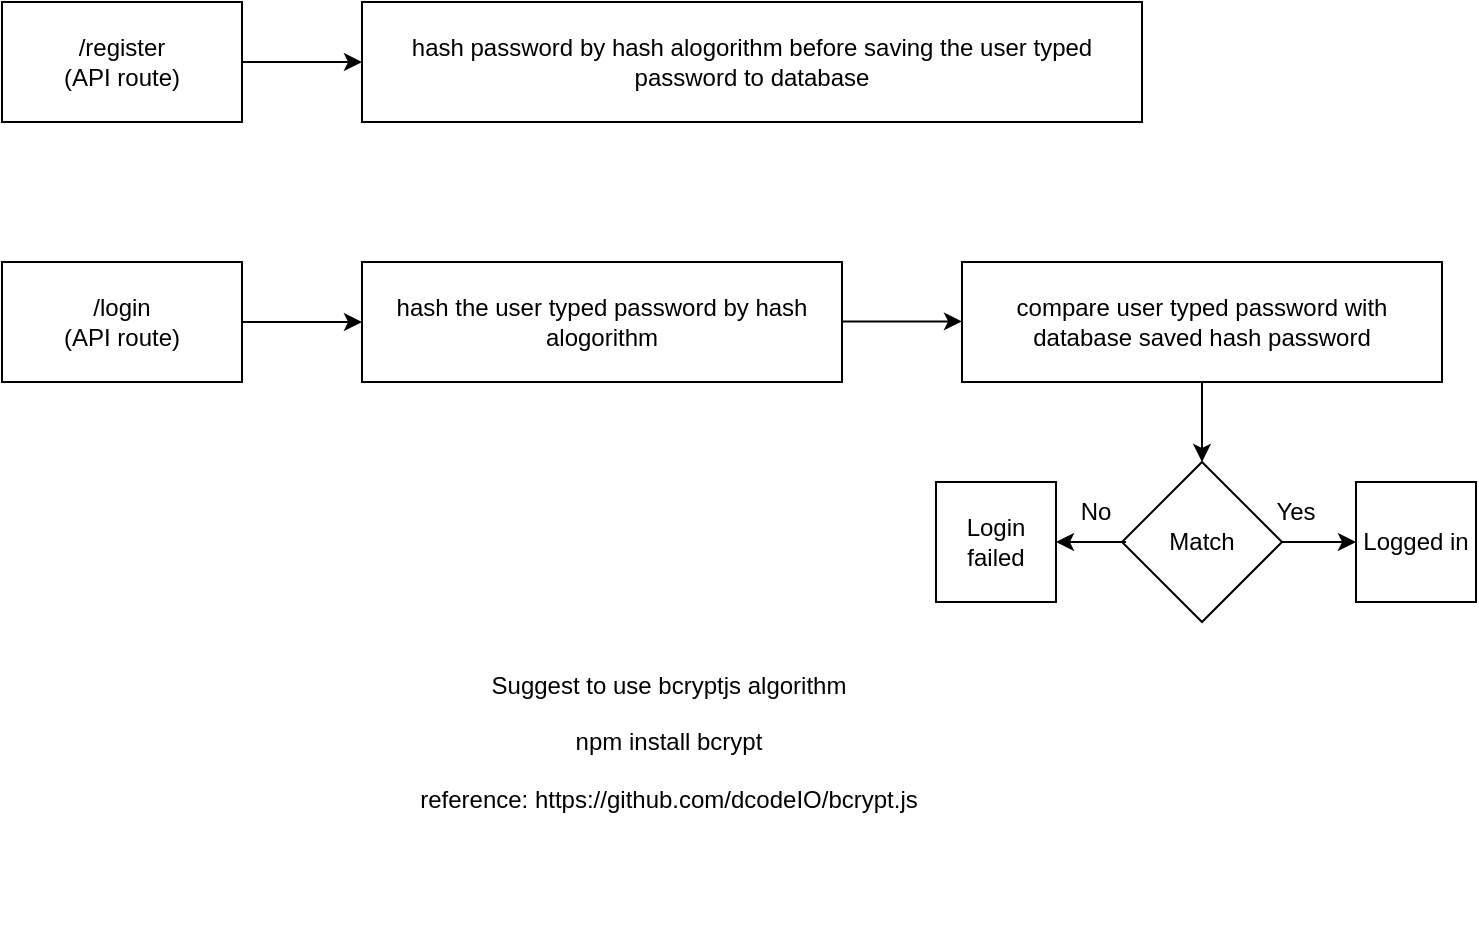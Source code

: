 <mxfile>
    <diagram id="ix7lr18nlknULygK6UOD" name="Page-1">
        <mxGraphModel dx="420" dy="276" grid="1" gridSize="10" guides="1" tooltips="1" connect="1" arrows="1" fold="1" page="1" pageScale="1" pageWidth="827" pageHeight="1169" math="0" shadow="0">
            <root>
                <mxCell id="0"/>
                <mxCell id="1" parent="0"/>
                <mxCell id="2" value="/register&lt;br&gt;(API route)" style="rounded=0;whiteSpace=wrap;html=1;" vertex="1" parent="1">
                    <mxGeometry x="53" y="220" width="120" height="60" as="geometry"/>
                </mxCell>
                <mxCell id="3" value="/login&lt;br&gt;(API route)" style="rounded=0;whiteSpace=wrap;html=1;" vertex="1" parent="1">
                    <mxGeometry x="53" y="350" width="120" height="60" as="geometry"/>
                </mxCell>
                <mxCell id="4" value="" style="endArrow=classic;html=1;" edge="1" parent="1">
                    <mxGeometry width="50" height="50" relative="1" as="geometry">
                        <mxPoint x="173" y="250" as="sourcePoint"/>
                        <mxPoint x="233" y="250" as="targetPoint"/>
                    </mxGeometry>
                </mxCell>
                <mxCell id="5" value="hash password by hash alogorithm before saving the user typed password to database" style="rounded=0;whiteSpace=wrap;html=1;" vertex="1" parent="1">
                    <mxGeometry x="233" y="220" width="390" height="60" as="geometry"/>
                </mxCell>
                <mxCell id="6" value="" style="endArrow=classic;html=1;" edge="1" parent="1">
                    <mxGeometry width="50" height="50" relative="1" as="geometry">
                        <mxPoint x="173" y="380" as="sourcePoint"/>
                        <mxPoint x="233" y="380" as="targetPoint"/>
                    </mxGeometry>
                </mxCell>
                <mxCell id="7" value="hash the user typed password by hash alogorithm" style="rounded=0;whiteSpace=wrap;html=1;" vertex="1" parent="1">
                    <mxGeometry x="233" y="350" width="240" height="60" as="geometry"/>
                </mxCell>
                <mxCell id="8" value="compare user typed password with database saved hash password" style="rounded=0;whiteSpace=wrap;html=1;" vertex="1" parent="1">
                    <mxGeometry x="533" y="350" width="240" height="60" as="geometry"/>
                </mxCell>
                <mxCell id="9" value="" style="endArrow=classic;html=1;" edge="1" parent="1">
                    <mxGeometry width="50" height="50" relative="1" as="geometry">
                        <mxPoint x="473" y="379.69" as="sourcePoint"/>
                        <mxPoint x="533" y="379.69" as="targetPoint"/>
                    </mxGeometry>
                </mxCell>
                <mxCell id="10" value="Suggest to use bcryptjs algorithm&lt;br&gt;&lt;br&gt;npm install bcrypt&lt;br&gt;&lt;br&gt;reference:&amp;nbsp;https://github.com/dcodeIO/bcrypt.js" style="text;html=1;strokeColor=none;fillColor=none;align=center;verticalAlign=middle;whiteSpace=wrap;rounded=0;" vertex="1" parent="1">
                    <mxGeometry x="233" y="490" width="307" height="200" as="geometry"/>
                </mxCell>
                <mxCell id="11" value="Match" style="rhombus;whiteSpace=wrap;html=1;" vertex="1" parent="1">
                    <mxGeometry x="613" y="450" width="80" height="80" as="geometry"/>
                </mxCell>
                <mxCell id="12" value="" style="endArrow=classic;html=1;exitX=0.5;exitY=1;exitDx=0;exitDy=0;" edge="1" parent="1" source="8" target="11">
                    <mxGeometry width="50" height="50" relative="1" as="geometry">
                        <mxPoint x="640" y="460" as="sourcePoint"/>
                        <mxPoint x="670" y="440" as="targetPoint"/>
                    </mxGeometry>
                </mxCell>
                <mxCell id="13" value="" style="endArrow=classic;html=1;exitX=1;exitY=0.5;exitDx=0;exitDy=0;" edge="1" parent="1" source="11" target="14">
                    <mxGeometry width="50" height="50" relative="1" as="geometry">
                        <mxPoint x="640" y="580" as="sourcePoint"/>
                        <mxPoint x="720" y="490" as="targetPoint"/>
                    </mxGeometry>
                </mxCell>
                <mxCell id="14" value="Logged in" style="rounded=0;whiteSpace=wrap;html=1;" vertex="1" parent="1">
                    <mxGeometry x="730" y="460" width="60" height="60" as="geometry"/>
                </mxCell>
                <mxCell id="15" value="Yes" style="text;html=1;strokeColor=none;fillColor=none;align=center;verticalAlign=middle;whiteSpace=wrap;rounded=0;" vertex="1" parent="1">
                    <mxGeometry x="670" y="460" width="60" height="30" as="geometry"/>
                </mxCell>
                <mxCell id="16" value="" style="endArrow=classic;html=1;exitX=0.75;exitY=1;exitDx=0;exitDy=0;" edge="1" parent="1" target="17" source="18">
                    <mxGeometry width="50" height="50" relative="1" as="geometry">
                        <mxPoint x="483" y="490" as="sourcePoint"/>
                        <mxPoint x="510" y="490" as="targetPoint"/>
                    </mxGeometry>
                </mxCell>
                <mxCell id="17" value="Login&lt;br&gt;failed" style="rounded=0;whiteSpace=wrap;html=1;" vertex="1" parent="1">
                    <mxGeometry x="520" y="460" width="60" height="60" as="geometry"/>
                </mxCell>
                <mxCell id="18" value="No" style="text;html=1;strokeColor=none;fillColor=none;align=center;verticalAlign=middle;whiteSpace=wrap;rounded=0;" vertex="1" parent="1">
                    <mxGeometry x="570" y="460" width="60" height="30" as="geometry"/>
                </mxCell>
            </root>
        </mxGraphModel>
    </diagram>
</mxfile>